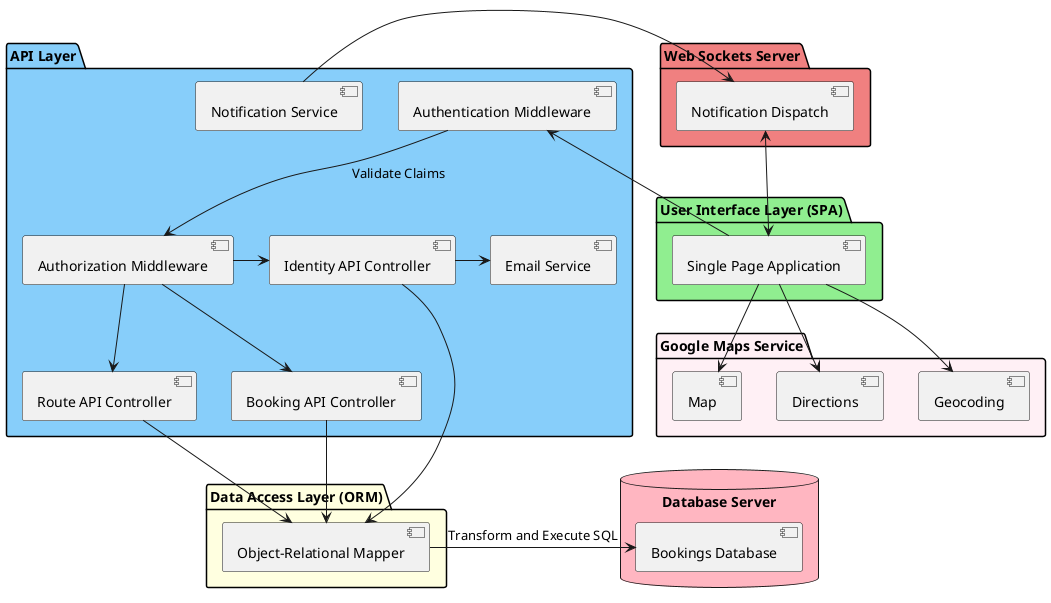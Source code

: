 @startuml
package "User Interface Layer (SPA)" #LightGreen {
  [Single Page Application] as SPA
}

package "Google Maps Service" #LavenderBlush {
    [Map]
    [Directions]
    [Geocoding]
}

package "API Layer" #LightSkyBlue {
  [Identity API Controller] as IdentityAPI
  [Authentication Middleware] as AuthMiddleware
  [Authorization Middleware] as AuthorizationAPI
  [Route API Controller] as RouteAPI
  [Booking API Controller] as BookingAPI
  [Email Service] as EmailService
  [Notification Service] as Notif
}

package "Web Sockets Server" #LightCoral {
    [Notification Dispatch] as NotifDisp
}

package "Data Access Layer (ORM)" #LightYellow {
  [Object-Relational Mapper] as ORM
}

database "Database Server" #LightPink {
    [Bookings Database] as DB
}

SPA -> AuthMiddleware
SPA --> Map
SPA --> Directions
SPA --> Geocoding
Notif -> NotifDisp
AuthMiddleware --> AuthorizationAPI : Validate Claims
AuthorizationAPI -> IdentityAPI
AuthorizationAPI --> RouteAPI
AuthorizationAPI --> BookingAPI
IdentityAPI -> "ORM"
RouteAPI -> "ORM"
BookingAPI --> "ORM"
IdentityAPI -> EmailService
ORM -> "DB" : Transform and Execute SQL
NotifDisp <--> SPA

@enduml